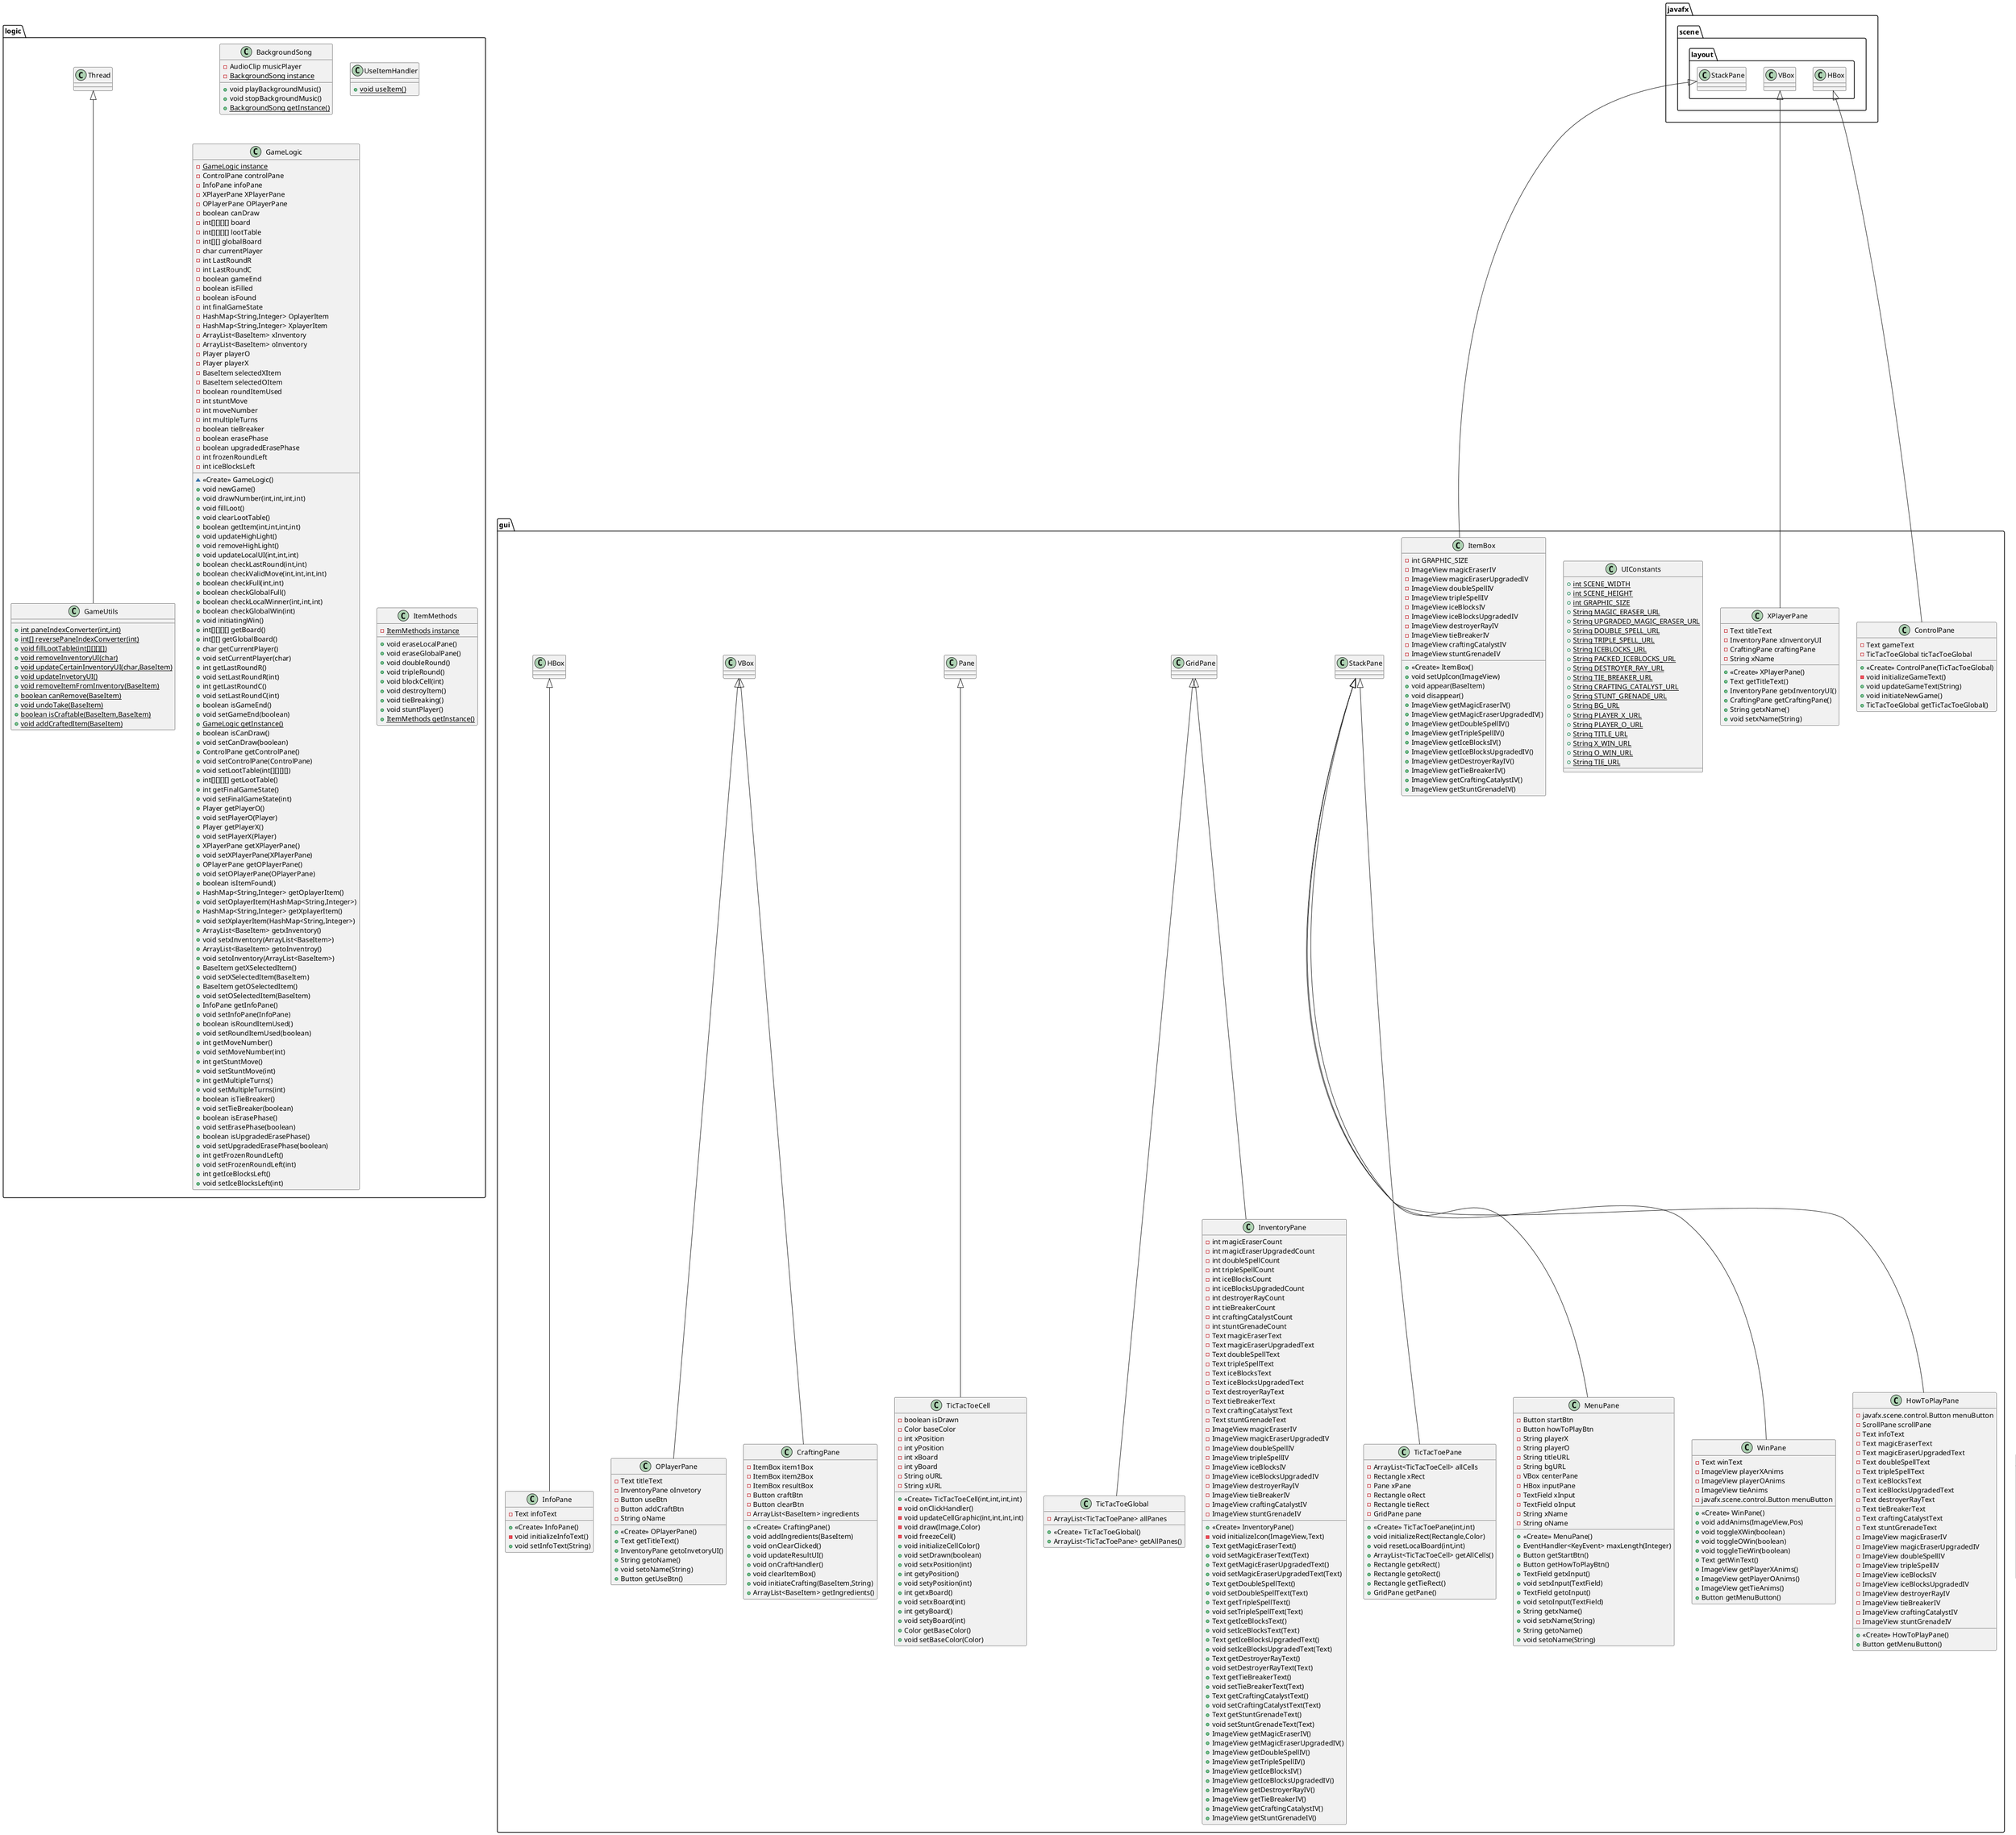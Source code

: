 @startuml
class gui.WinPane {
- Text winText
- ImageView playerXAnims
- ImageView playerOAnims
- ImageView tieAnims
- javafx.scene.control.Button menuButton
+ <<Create>> WinPane()
+ void addAnims(ImageView,Pos)
+ void toggleXWin(boolean)
+ void toggleOWin(boolean)
+ void toggleTieWin(boolean)
+ Text getWinText()
+ ImageView getPlayerXAnims()
+ ImageView getPlayerOAnims()
+ ImageView getTieAnims()
+ Button getMenuButton()
}
class logic.BackgroundSong {
- AudioClip musicPlayer
- {static} BackgroundSong instance
+ void playBackgroundMusic()
+ void stopBackgroundMusic()
+ {static} BackgroundSong getInstance()
}
class logic.UseItemHandler {
+ {static} void useItem()
}
class item.TieBreaker {
+ <<Create>> TieBreaker()
+ String toString()
+ void use()
+ void updateInvetoryPaneUI(InventoryPane,int)
}
class gui.HowToPlayPane {
- javafx.scene.control.Button menuButton
- ScrollPane scrollPane
- Text infoText
- Text magicEraserText
- Text magicEraserUpgradedText
- Text doubleSpellText
- Text tripleSpellText
- Text iceBlocksText
- Text iceBlocksUpgradedText
- Text destroyerRayText
- Text tieBreakerText
- Text craftingCatalystText
- Text stuntGrenadeText
- ImageView magicEraserIV
- ImageView magicEraserUpgradedIV
- ImageView doubleSpellIV
- ImageView tripleSpellIV
- ImageView iceBlocksIV
- ImageView iceBlocksUpgradedIV
- ImageView destroyerRayIV
- ImageView tieBreakerIV
- ImageView craftingCatalystIV
- ImageView stuntGrenadeIV
+ <<Create>> HowToPlayPane()
+ Button getMenuButton()
}
class gui.ControlPane {
- Text gameText
- TicTacToeGlobal ticTacToeGlobal
+ <<Create>> ControlPane(TicTacToeGlobal)
- void initializeGameText()
+ void updateGameText(String)
+ void initiateNewGame()
+ TicTacToeGlobal getTicTacToeGlobal()
}
class item.DoubleSpell {
- boolean upgraded
+ <<Create>> DoubleSpell()
+ void upgrade()
+ void setUpgraded(boolean)
+ boolean isUpgraded()
+ String toString()
+ void use()
+ void updateInvetoryPaneUI(InventoryPane,int)
}
class gui.TicTacToePane {
- ArrayList<TicTacToeCell> allCells
- Rectangle xRect
- Pane xPane
- Rectangle oRect
- Rectangle tieRect
- GridPane pane
+ <<Create>> TicTacToePane(int,int)
+ void initializeRect(Rectangle,Color)
+ void resetLocalBoard(int,int)
+ ArrayList<TicTacToeCell> getAllCells()
+ Rectangle getxRect()
+ Rectangle getoRect()
+ Rectangle getTieRect()
+ GridPane getPane()
}
class gui.XPlayerPane {
- Text titleText
- InventoryPane xInventoryUI
- CraftingPane craftingPane
- String xName
+ <<Create>> XPlayerPane()
+ Text getTitleText()
+ InventoryPane getxInventoryUI()
+ CraftingPane getCraftingPane()
+ String getxName()
+ void setxName(String)
}
class gui.TicTacToeGlobal {
- ArrayList<TicTacToePane> allPanes
+ <<Create>> TicTacToeGlobal()
+ ArrayList<TicTacToePane> getAllPanes()
}
class gui.TicTacToeCell {
- boolean isDrawn
- Color baseColor
- int xPosition
- int yPosition
- int xBoard
- int yBoard
- String oURL
- String xURL
+ <<Create>> TicTacToeCell(int,int,int,int)
- void onClickHandler()
- void updateCellGraphic(int,int,int,int)
- void draw(Image,Color)
- void freezeCell()
+ void initializeCellColor()
+ void setDrawn(boolean)
+ void setxPosition(int)
+ int getyPosition()
+ void setyPosition(int)
+ int getxBoard()
+ void setxBoard(int)
+ int getyBoard()
+ void setyBoard(int)
+ Color getBaseColor()
+ void setBaseColor(Color)
}
class gui.InventoryPane {
- int magicEraserCount
- int magicEraserUpgradedCount
- int doubleSpellCount
- int tripleSpellCount
- int iceBlocksCount
- int iceBlocksUpgradedCount
- int destroyerRayCount
- int tieBreakerCount
- int craftingCatalystCount
- int stuntGrenadeCount
- Text magicEraserText
- Text magicEraserUpgradedText
- Text doubleSpellText
- Text tripleSpellText
- Text iceBlocksText
- Text iceBlocksUpgradedText
- Text destroyerRayText
- Text tieBreakerText
- Text craftingCatalystText
- Text stuntGrenadeText
- ImageView magicEraserIV
- ImageView magicEraserUpgradedIV
- ImageView doubleSpellIV
- ImageView tripleSpellIV
- ImageView iceBlocksIV
- ImageView iceBlocksUpgradedIV
- ImageView destroyerRayIV
- ImageView tieBreakerIV
- ImageView craftingCatalystIV
- ImageView stuntGrenadeIV
+ <<Create>> InventoryPane()
- void initializeIcon(ImageView,Text)
+ Text getMagicEraserText()
+ void setMagicEraserText(Text)
+ Text getMagicEraserUpgradedText()
+ void setMagicEraserUpgradedText(Text)
+ Text getDoubleSpellText()
+ void setDoubleSpellText(Text)
+ Text getTripleSpellText()
+ void setTripleSpellText(Text)
+ Text getIceBlocksText()
+ void setIceBlocksText(Text)
+ Text getIceBlocksUpgradedText()
+ void setIceBlocksUpgradedText(Text)
+ Text getDestroyerRayText()
+ void setDestroyerRayText(Text)
+ Text getTieBreakerText()
+ void setTieBreakerText(Text)
+ Text getCraftingCatalystText()
+ void setCraftingCatalystText(Text)
+ Text getStuntGrenadeText()
+ void setStuntGrenadeText(Text)
+ ImageView getMagicEraserIV()
+ ImageView getMagicEraserUpgradedIV()
+ ImageView getDoubleSpellIV()
+ ImageView getTripleSpellIV()
+ ImageView getIceBlocksIV()
+ ImageView getIceBlocksUpgradedIV()
+ ImageView getDestroyerRayIV()
+ ImageView getTieBreakerIV()
+ ImageView getCraftingCatalystIV()
+ ImageView getStuntGrenadeIV()
}
class gui.UIConstants {
+ {static} int SCENE_WIDTH
+ {static} int SCENE_HEIGHT
+ {static} int GRAPHIC_SIZE
+ {static} String MAGIC_ERASER_URL
+ {static} String UPGRADED_MAGIC_ERASER_URL
+ {static} String DOUBLE_SPELL_URL
+ {static} String TRIPLE_SPELL_URL
+ {static} String ICEBLOCKS_URL
+ {static} String PACKED_ICEBLOCKS_URL
+ {static} String DESTROYER_RAY_URL
+ {static} String TIE_BREAKER_URL
+ {static} String CRAFTING_CATALYST_URL
+ {static} String STUNT_GRENADE_URL
+ {static} String BG_URL
+ {static} String PLAYER_X_URL
+ {static} String PLAYER_O_URL
+ {static} String TITLE_URL
+ {static} String X_WIN_URL
+ {static} String O_WIN_URL
+ {static} String TIE_URL
}
class gui.MenuPane {
- Button startBtn
- Button howToPlayBtn
- String playerX
- String playerO
- String titleURL
- String bgURL
- VBox centerPane
- HBox inputPane
- TextField xInput
- TextField oInput
- String xName
- String oName
+ <<Create>> MenuPane()
+ EventHandler<KeyEvent> maxLength(Integer)
+ Button getStartBtn()
+ Button getHowToPlayBtn()
+ TextField getxInput()
+ void setxInput(TextField)
+ TextField getoInput()
+ void setoInput(TextField)
+ String getxName()
+ void setxName(String)
+ String getoName()
+ void setoName(String)
}
class logic.GameLogic {
- {static} GameLogic instance
- ControlPane controlPane
- InfoPane infoPane
- XPlayerPane XPlayerPane
- OPlayerPane OPlayerPane
- boolean canDraw
- int[][][][] board
- int[][][][] lootTable
- int[][] globalBoard
- char currentPlayer
- int LastRoundR
- int LastRoundC
- boolean gameEnd
- boolean isFilled
- boolean isFound
- int finalGameState
- HashMap<String,Integer> OplayerItem
- HashMap<String,Integer> XplayerItem
- ArrayList<BaseItem> xInventory
- ArrayList<BaseItem> oInventory
- Player playerO
- Player playerX
- BaseItem selectedXItem
- BaseItem selectedOItem
- boolean roundItemUsed
- int stuntMove
- int moveNumber
- int multipleTurns
- boolean tieBreaker
- boolean erasePhase
- boolean upgradedErasePhase
- int frozenRoundLeft
- int iceBlocksLeft
~ <<Create>> GameLogic()
+ void newGame()
+ void drawNumber(int,int,int,int)
+ void fillLoot()
+ void clearLootTable()
+ boolean getItem(int,int,int,int)
+ void updateHighLight()
+ void removeHighLight()
+ void updateLocalUI(int,int,int)
+ boolean checkLastRound(int,int)
+ boolean checkValidMove(int,int,int,int)
+ boolean checkFull(int,int)
+ boolean checkGlobalFull()
+ boolean checkLocalWinner(int,int,int)
+ boolean checkGlobalWin(int)
+ void initiatingWin()
+ int[][][][] getBoard()
+ int[][] getGlobalBoard()
+ char getCurrentPlayer()
+ void setCurrentPlayer(char)
+ int getLastRoundR()
+ void setLastRoundR(int)
+ int getLastRoundC()
+ void setLastRoundC(int)
+ boolean isGameEnd()
+ void setGameEnd(boolean)
+ {static} GameLogic getInstance()
+ boolean isCanDraw()
+ void setCanDraw(boolean)
+ ControlPane getControlPane()
+ void setControlPane(ControlPane)
+ void setLootTable(int[][][][])
+ int[][][][] getLootTable()
+ int getFinalGameState()
+ void setFinalGameState(int)
+ Player getPlayerO()
+ void setPlayerO(Player)
+ Player getPlayerX()
+ void setPlayerX(Player)
+ XPlayerPane getXPlayerPane()
+ void setXPlayerPane(XPlayerPane)
+ OPlayerPane getOPlayerPane()
+ void setOPlayerPane(OPlayerPane)
+ boolean isItemFound()
+ HashMap<String,Integer> getOplayerItem()
+ void setOplayerItem(HashMap<String,Integer>)
+ HashMap<String,Integer> getXplayerItem()
+ void setXplayerItem(HashMap<String,Integer>)
+ ArrayList<BaseItem> getxInventory()
+ void setxInventory(ArrayList<BaseItem>)
+ ArrayList<BaseItem> getoInventroy()
+ void setoInventory(ArrayList<BaseItem>)
+ BaseItem getXSelectedItem()
+ void setXSelectedItem(BaseItem)
+ BaseItem getOSelectedItem()
+ void setOSelectedItem(BaseItem)
+ InfoPane getInfoPane()
+ void setInfoPane(InfoPane)
+ boolean isRoundItemUsed()
+ void setRoundItemUsed(boolean)
+ int getMoveNumber()
+ void setMoveNumber(int)
+ int getStuntMove()
+ void setStuntMove(int)
+ int getMultipleTurns()
+ void setMultipleTurns(int)
+ boolean isTieBreaker()
+ void setTieBreaker(boolean)
+ boolean isErasePhase()
+ void setErasePhase(boolean)
+ boolean isUpgradedErasePhase()
+ void setUpgradedErasePhase(boolean)
+ int getFrozenRoundLeft()
+ void setFrozenRoundLeft(int)
+ int getIceBlocksLeft()
+ void setIceBlocksLeft(int)
}
class item.MagicEraser {
- boolean upgraded
+ <<Create>> MagicEraser()
+ void upgrade()
+ void setUpgraded(boolean)
+ boolean isUpgraded()
+ String toString()
+ void use()
+ void updateInvetoryPaneUI(InventoryPane,int)
}
class logic.GameUtils {
+ {static} int paneIndexConverter(int,int)
+ {static} int[] reversePaneIndexConverter(int)
+ {static} void fillLootTable(int[][][][])
+ {static} void removeInventoryUI(char)
+ {static} void updateCertainInventoryUI(char,BaseItem)
+ {static} void updateInvetoryUI()
+ {static} void removeItemFromInventory(BaseItem)
+ {static} boolean canRemove(BaseItem)
+ {static} void undoTake(BaseItem)
+ {static} boolean isCraftable(BaseItem,BaseItem)
+ {static} void addCraftedItem(BaseItem)
}
class item.StuntGrenade {
+ <<Create>> StuntGrenade()
+ String toString()
+ void use()
+ void updateInvetoryPaneUI(InventoryPane,int)
}
class gui.ItemBox {
- int GRAPHIC_SIZE
- ImageView magicEraserIV
- ImageView magicEraserUpgradedIV
- ImageView doubleSpellIV
- ImageView tripleSpellIV
- ImageView iceBlocksIV
- ImageView iceBlocksUpgradedIV
- ImageView destroyerRayIV
- ImageView tieBreakerIV
- ImageView craftingCatalystIV
- ImageView stuntGrenadeIV
+ <<Create>> ItemBox()
+ void setUpIcon(ImageView)
+ void appear(BaseItem)
+ void disappear()
+ ImageView getMagicEraserIV()
+ ImageView getMagicEraserUpgradedIV()
+ ImageView getDoubleSpellIV()
+ ImageView getTripleSpellIV()
+ ImageView getIceBlocksIV()
+ ImageView getIceBlocksUpgradedIV()
+ ImageView getDestroyerRayIV()
+ ImageView getTieBreakerIV()
+ ImageView getCraftingCatalystIV()
+ ImageView getStuntGrenadeIV()
}
class Player.Player {
- String name
+ <<Create>> Player(String)
+ String getName()
+ void setName(String)
}
class item.DestroyerRay {
+ <<Create>> DestroyerRay()
+ String toString()
+ void use()
+ void updateInvetoryPaneUI(InventoryPane,int)
}
abstract class base.BaseItem {
- String name
+ <<Create>> BaseItem(String)
+ String getName()
+ void setName(String)
+ {abstract}String toString()
+ {abstract}void use()
+ Object clone()
+ {abstract}void updateInvetoryPaneUI(InventoryPane,int)
}
class item.IceBlocks {
- boolean upgraded
+ <<Create>> IceBlocks()
+ void upgrade()
+ void setUpgraded(boolean)
+ boolean isUpgraded()
+ String toString()
+ void use()
+ void updateInvetoryPaneUI(InventoryPane,int)
}
class gui.OPlayerPane {
- Text titleText
- InventoryPane oInvetory
- Button useBtn
- Button addCraftBtn
- String oName
+ <<Create>> OPlayerPane()
+ Text getTitleText()
+ InventoryPane getoInvetoryUI()
+ String getoName()
+ void setoName(String)
+ Button getUseBtn()
}
class gui.InfoPane {
- Text infoText
+ <<Create>> InfoPane()
- void initializeInfoText()
+ void setInfoText(String)
}
class logic.ItemMethods {
- {static} ItemMethods instance
+ void eraseLocalPane()
+ void eraseGlobalPane()
+ void doubleRound()
+ void tripleRound()
+ void blockCell(int)
+ void destroyItem()
+ void tieBreaking()
+ void stuntPlayer()
+ {static} ItemMethods getInstance()
}
class item.CraftingCatalyst {
+ <<Create>> CraftingCatalyst()
+ String toString()
+ void use()
+ void updateInvetoryPaneUI(InventoryPane,int)
}
class gui.CraftingPane {
- ItemBox item1Box
- ItemBox item2Box
- ItemBox resultBox
- Button craftBtn
- Button clearBtn
- ArrayList<BaseItem> ingredients
+ <<Create>> CraftingPane()
+ void addIngredients(BaseItem)
+ void onClearClicked()
+ void updateResultUI()
+ void onCraftHandler()
+ void clearItemBox()
+ void initiateCrafting(BaseItem,String)
+ ArrayList<BaseItem> getIngredients()
}
interface Interface.Upgradeable {
~ void upgrade()
~ void setUpgraded(boolean)
~ boolean isUpgraded()
}


gui.StackPane <|-- gui.WinPane
base.BaseItem <|-- item.TieBreaker
gui.StackPane <|-- gui.HowToPlayPane
javafx.scene.layout.HBox <|-- gui.ControlPane
Interface.Upgradeable <|.. item.DoubleSpell
base.BaseItem <|-- item.DoubleSpell
gui.StackPane <|-- gui.TicTacToePane
javafx.scene.layout.VBox <|-- gui.XPlayerPane
gui.GridPane <|-- gui.TicTacToeGlobal
gui.Pane <|-- gui.TicTacToeCell
gui.GridPane <|-- gui.InventoryPane
gui.StackPane <|-- gui.MenuPane
Interface.Upgradeable <|.. item.MagicEraser
base.BaseItem <|-- item.MagicEraser
logic.Thread <|-- logic.GameUtils
base.BaseItem <|-- item.StuntGrenade
javafx.scene.layout.StackPane <|-- gui.ItemBox
base.BaseItem <|-- item.DestroyerRay
base.Cloneable <|.. base.BaseItem
Interface.Upgradeable <|.. item.IceBlocks
base.BaseItem <|-- item.IceBlocks
gui.VBox <|-- gui.OPlayerPane
gui.HBox <|-- gui.InfoPane
base.BaseItem <|-- item.CraftingCatalyst
gui.VBox <|-- gui.CraftingPane
@enduml